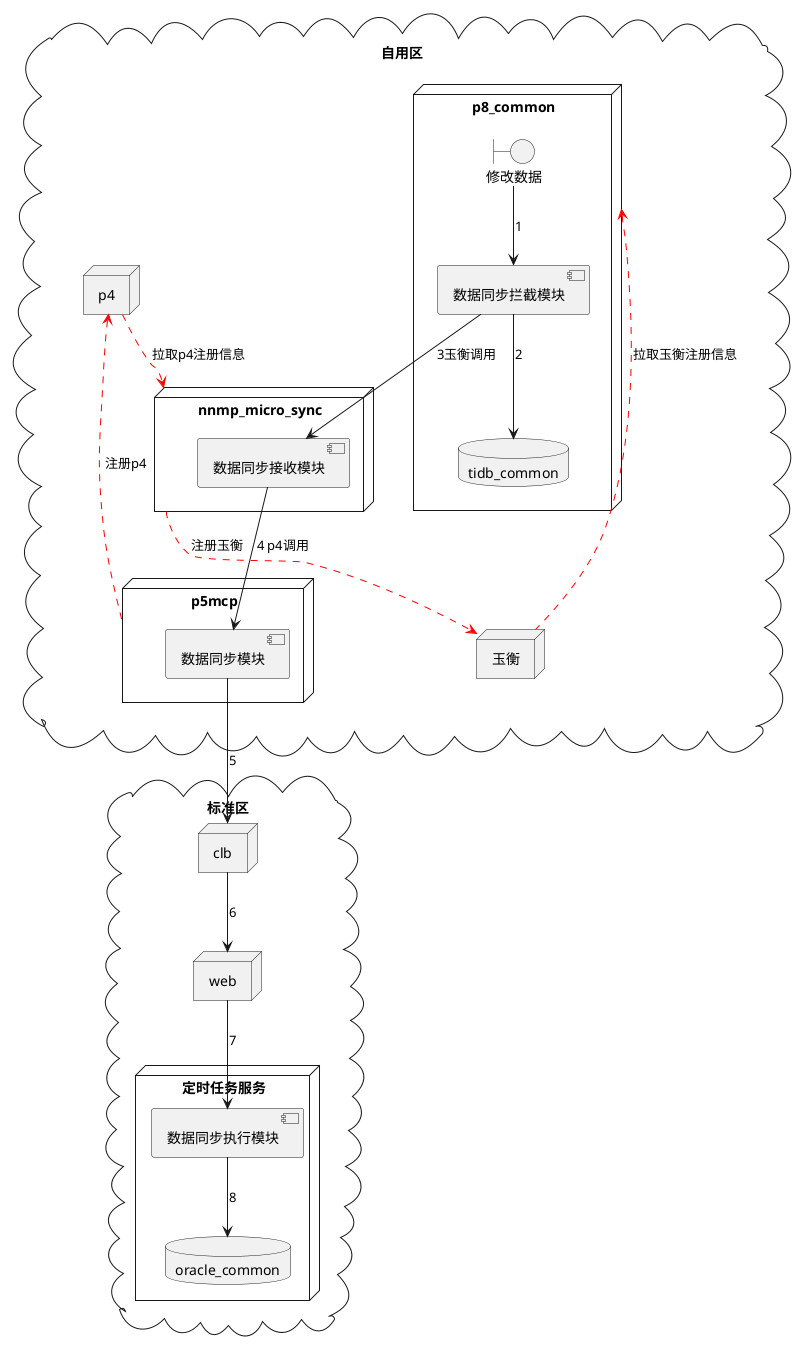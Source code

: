 @startuml
'https://plantuml.com/component-diagram

cloud 标准区{

 node 定时任务服务{
    component 数据同步执行模块
    database "oracle_common"
 }

  node clb

  node web

}

cloud 自用区{


  node p5mcp{
    component 数据同步模块
  }

  node nnmp_micro_sync{
    component 数据同步接收模块

  }
   node p8_common{
      boundary 修改数据
      component 数据同步拦截模块
      database "tidb_common"
    }
    node 玉衡
    node p4
}


[修改数据] --> [数据同步拦截模块]:1
[数据同步拦截模块] --> [tidb_common]:2
[数据同步拦截模块] --> [数据同步接收模块]:3玉衡调用
[数据同步接收模块] --> [数据同步模块]:4 p4调用

[p5mcp] .L[#red].> [p4]:注册p4
[p4] .[#red].> [nnmp_micro_sync]:拉取p4注册信息
[玉衡] .L[#red].> [p8_common]:拉取玉衡注册信息
[nnmp_micro_sync] .[#red].> [玉衡]:注册玉衡

[数据同步模块] --> [clb]:5
[clb] --> [web]:6
[web] --> [数据同步执行模块]:7
[数据同步执行模块] --> [oracle_common]:8
@enduml